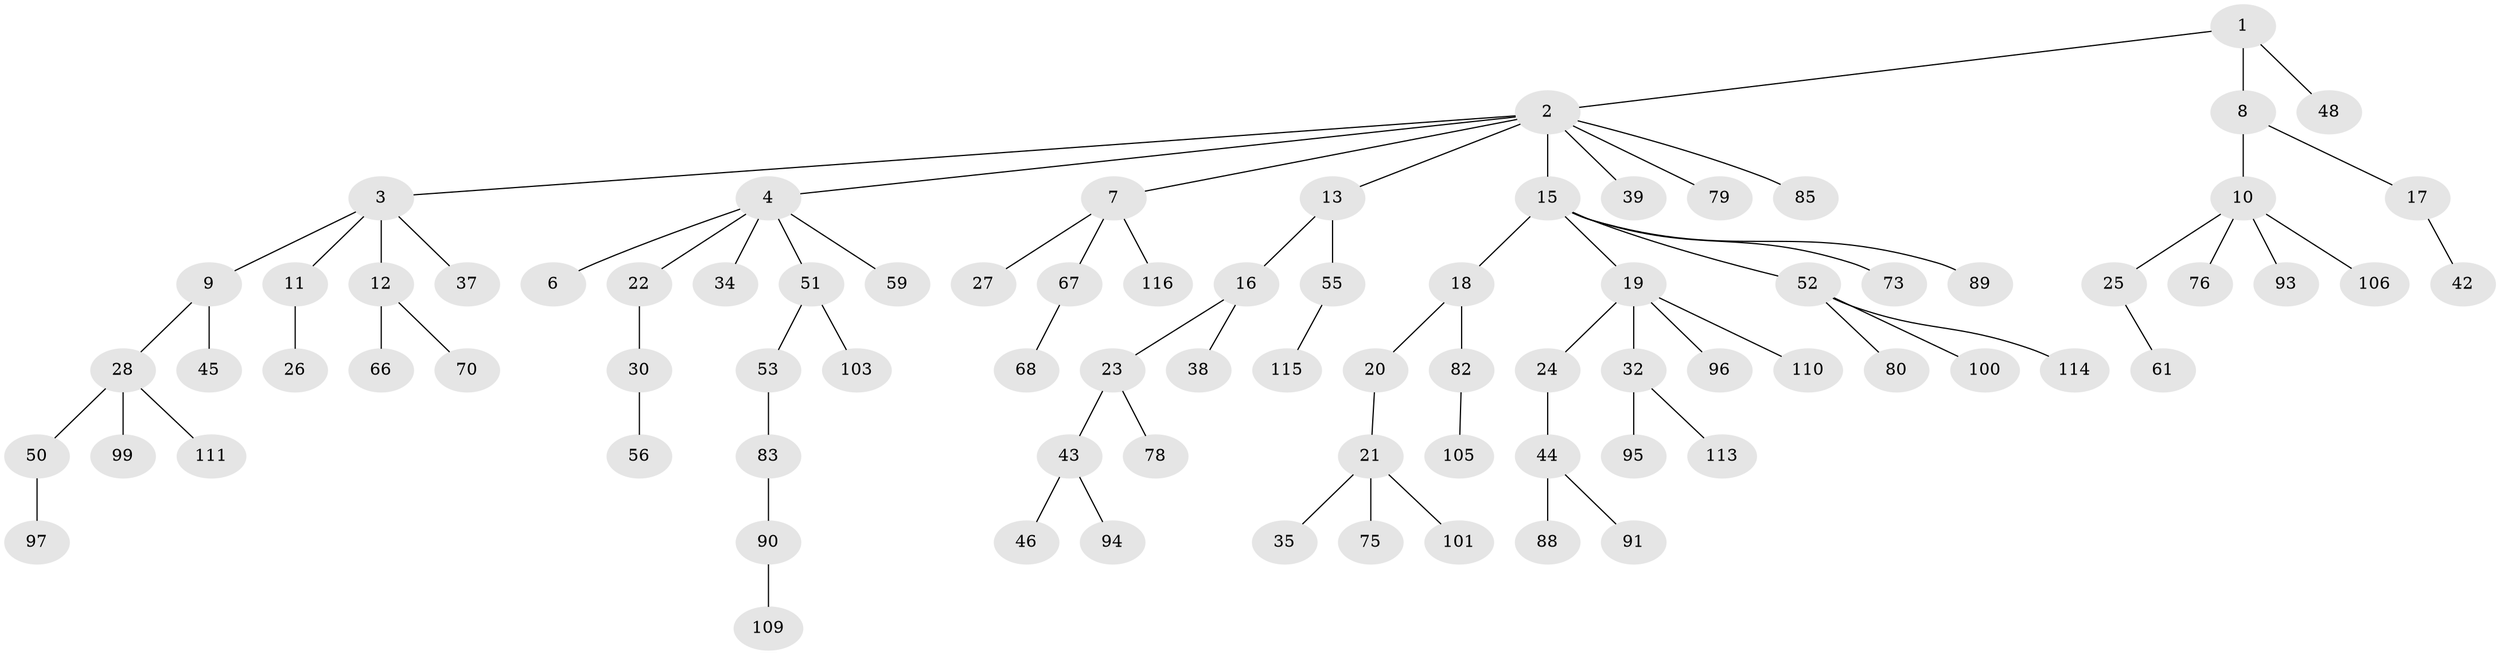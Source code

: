 // Generated by graph-tools (version 1.1) at 2025/52/02/27/25 19:52:11]
// undirected, 82 vertices, 81 edges
graph export_dot {
graph [start="1"]
  node [color=gray90,style=filled];
  1;
  2 [super="+5"];
  3 [super="+64"];
  4 [super="+57"];
  6 [super="+86"];
  7 [super="+14"];
  8 [super="+102"];
  9 [super="+74"];
  10 [super="+87"];
  11 [super="+41"];
  12 [super="+36"];
  13 [super="+33"];
  15 [super="+65"];
  16;
  17 [super="+29"];
  18;
  19 [super="+31"];
  20 [super="+63"];
  21 [super="+98"];
  22 [super="+92"];
  23 [super="+40"];
  24;
  25;
  26;
  27;
  28 [super="+108"];
  30;
  32 [super="+107"];
  34;
  35;
  37 [super="+47"];
  38;
  39;
  42 [super="+72"];
  43;
  44 [super="+54"];
  45;
  46;
  48 [super="+49"];
  50 [super="+117"];
  51 [super="+71"];
  52 [super="+60"];
  53 [super="+58"];
  55 [super="+81"];
  56 [super="+62"];
  59;
  61;
  66;
  67;
  68 [super="+69"];
  70;
  73 [super="+84"];
  75 [super="+77"];
  76;
  78;
  79;
  80;
  82 [super="+112"];
  83;
  85;
  88;
  89;
  90;
  91;
  93;
  94 [super="+104"];
  95;
  96;
  97;
  99;
  100;
  101;
  103;
  105;
  106;
  109;
  110;
  111;
  113;
  114;
  115;
  116;
  1 -- 2;
  1 -- 8;
  1 -- 48;
  2 -- 3;
  2 -- 4;
  2 -- 7;
  2 -- 13;
  2 -- 15;
  2 -- 39;
  2 -- 79;
  2 -- 85;
  3 -- 9;
  3 -- 11;
  3 -- 12;
  3 -- 37;
  4 -- 6;
  4 -- 22;
  4 -- 34;
  4 -- 51;
  4 -- 59;
  7 -- 116;
  7 -- 27;
  7 -- 67;
  8 -- 10;
  8 -- 17;
  9 -- 28;
  9 -- 45;
  10 -- 25;
  10 -- 76;
  10 -- 93;
  10 -- 106;
  11 -- 26;
  12 -- 70;
  12 -- 66;
  13 -- 16;
  13 -- 55;
  15 -- 18;
  15 -- 19;
  15 -- 52;
  15 -- 73;
  15 -- 89;
  16 -- 23;
  16 -- 38;
  17 -- 42;
  18 -- 20;
  18 -- 82;
  19 -- 24;
  19 -- 96;
  19 -- 32;
  19 -- 110;
  20 -- 21;
  21 -- 35;
  21 -- 75;
  21 -- 101;
  22 -- 30;
  23 -- 78;
  23 -- 43;
  24 -- 44;
  25 -- 61;
  28 -- 50;
  28 -- 99;
  28 -- 111;
  30 -- 56;
  32 -- 95;
  32 -- 113;
  43 -- 46;
  43 -- 94;
  44 -- 88;
  44 -- 91;
  50 -- 97;
  51 -- 53;
  51 -- 103;
  52 -- 80;
  52 -- 100;
  52 -- 114;
  53 -- 83;
  55 -- 115;
  67 -- 68;
  82 -- 105;
  83 -- 90;
  90 -- 109;
}
